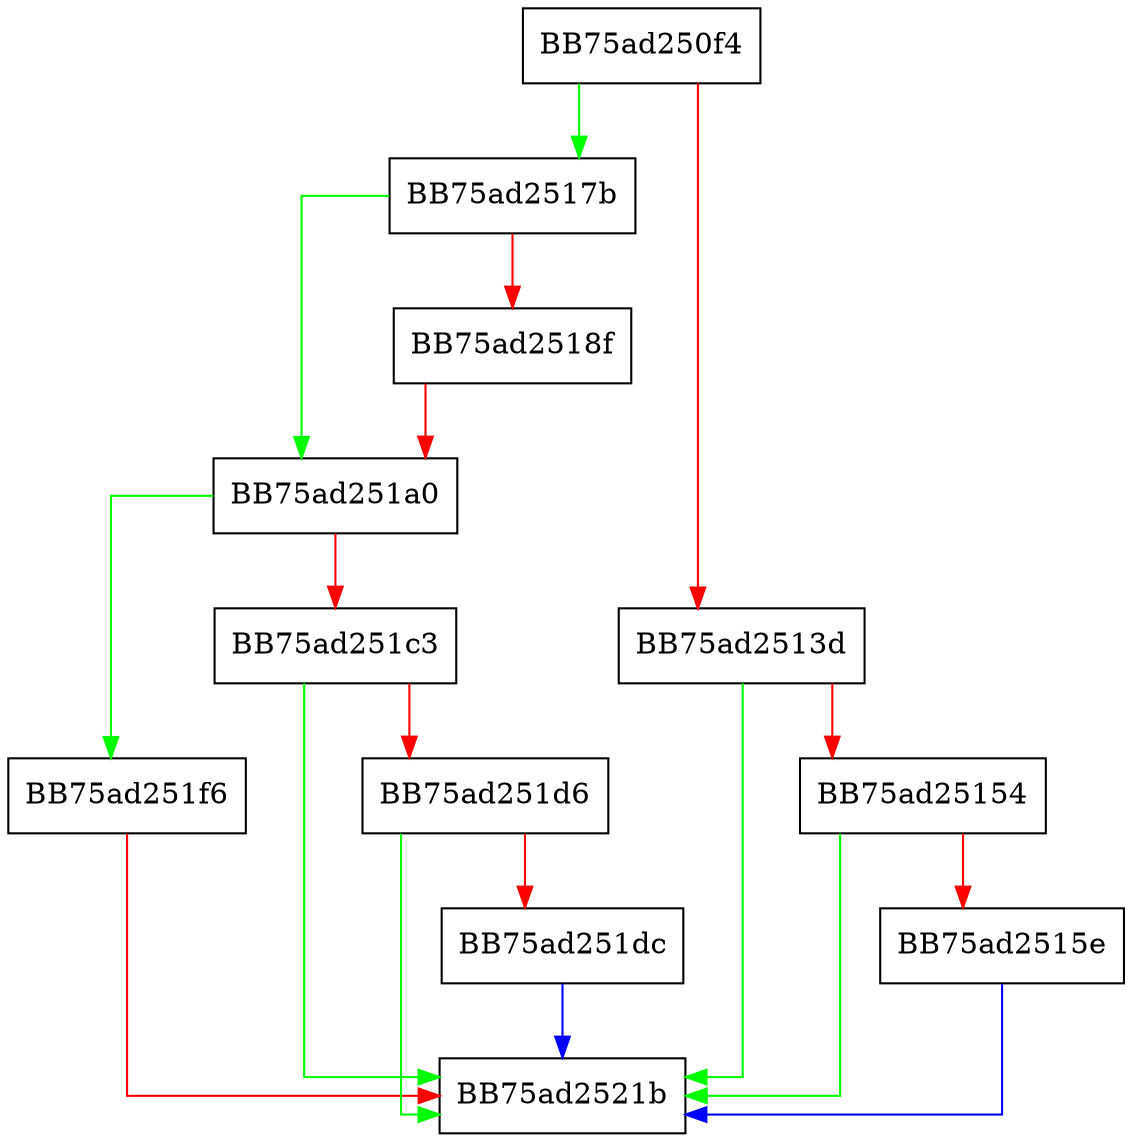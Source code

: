 digraph BeginTransportProviderRemove {
  node [shape="box"];
  graph [splines=ortho];
  BB75ad250f4 -> BB75ad2517b [color="green"];
  BB75ad250f4 -> BB75ad2513d [color="red"];
  BB75ad2513d -> BB75ad2521b [color="green"];
  BB75ad2513d -> BB75ad25154 [color="red"];
  BB75ad25154 -> BB75ad2521b [color="green"];
  BB75ad25154 -> BB75ad2515e [color="red"];
  BB75ad2515e -> BB75ad2521b [color="blue"];
  BB75ad2517b -> BB75ad251a0 [color="green"];
  BB75ad2517b -> BB75ad2518f [color="red"];
  BB75ad2518f -> BB75ad251a0 [color="red"];
  BB75ad251a0 -> BB75ad251f6 [color="green"];
  BB75ad251a0 -> BB75ad251c3 [color="red"];
  BB75ad251c3 -> BB75ad2521b [color="green"];
  BB75ad251c3 -> BB75ad251d6 [color="red"];
  BB75ad251d6 -> BB75ad2521b [color="green"];
  BB75ad251d6 -> BB75ad251dc [color="red"];
  BB75ad251dc -> BB75ad2521b [color="blue"];
  BB75ad251f6 -> BB75ad2521b [color="red"];
}